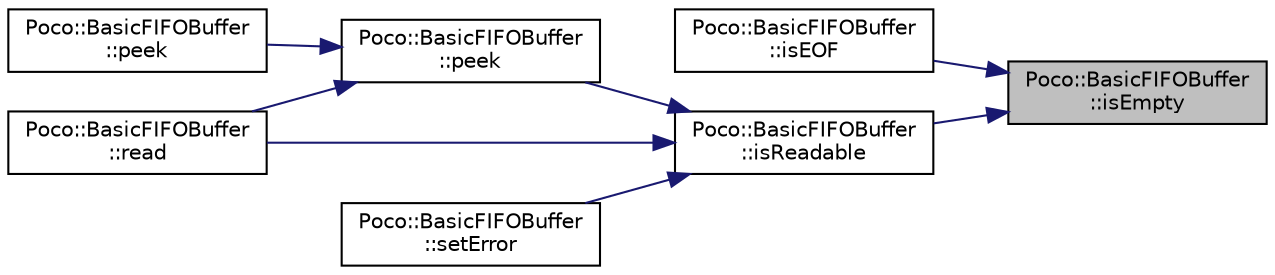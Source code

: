 digraph "Poco::BasicFIFOBuffer::isEmpty"
{
 // LATEX_PDF_SIZE
  edge [fontname="Helvetica",fontsize="10",labelfontname="Helvetica",labelfontsize="10"];
  node [fontname="Helvetica",fontsize="10",shape=record];
  rankdir="RL";
  Node1 [label="Poco::BasicFIFOBuffer\l::isEmpty",height=0.2,width=0.4,color="black", fillcolor="grey75", style="filled", fontcolor="black",tooltip="Returns true is buffer is empty, false otherwise."];
  Node1 -> Node2 [dir="back",color="midnightblue",fontsize="10",style="solid"];
  Node2 [label="Poco::BasicFIFOBuffer\l::isEOF",height=0.2,width=0.4,color="black", fillcolor="white", style="filled",URL="$classPoco_1_1BasicFIFOBuffer.html#a05796d2cb8eb51c21333960a285c48bc",tooltip="Returns true if EOF flag has been set and buffer is empty."];
  Node1 -> Node3 [dir="back",color="midnightblue",fontsize="10",style="solid"];
  Node3 [label="Poco::BasicFIFOBuffer\l::isReadable",height=0.2,width=0.4,color="black", fillcolor="white", style="filled",URL="$classPoco_1_1BasicFIFOBuffer.html#a7294440636064728e59254c73bb33811",tooltip=" "];
  Node3 -> Node4 [dir="back",color="midnightblue",fontsize="10",style="solid"];
  Node4 [label="Poco::BasicFIFOBuffer\l::peek",height=0.2,width=0.4,color="black", fillcolor="white", style="filled",URL="$classPoco_1_1BasicFIFOBuffer.html#a37dc83ee60f38c67a0a31aab38267d2c",tooltip=" "];
  Node4 -> Node5 [dir="back",color="midnightblue",fontsize="10",style="solid"];
  Node5 [label="Poco::BasicFIFOBuffer\l::peek",height=0.2,width=0.4,color="black", fillcolor="white", style="filled",URL="$classPoco_1_1BasicFIFOBuffer.html#ae732d043dc985085735a3357f6719782",tooltip=" "];
  Node4 -> Node6 [dir="back",color="midnightblue",fontsize="10",style="solid"];
  Node6 [label="Poco::BasicFIFOBuffer\l::read",height=0.2,width=0.4,color="black", fillcolor="white", style="filled",URL="$classPoco_1_1BasicFIFOBuffer.html#a236942ca33240e861b6f5a82cb6a6b6e",tooltip=" "];
  Node3 -> Node6 [dir="back",color="midnightblue",fontsize="10",style="solid"];
  Node3 -> Node7 [dir="back",color="midnightblue",fontsize="10",style="solid"];
  Node7 [label="Poco::BasicFIFOBuffer\l::setError",height=0.2,width=0.4,color="black", fillcolor="white", style="filled",URL="$classPoco_1_1BasicFIFOBuffer.html#a8a95f9ea3aa869f9ffd894816835d70a",tooltip=" "];
}
